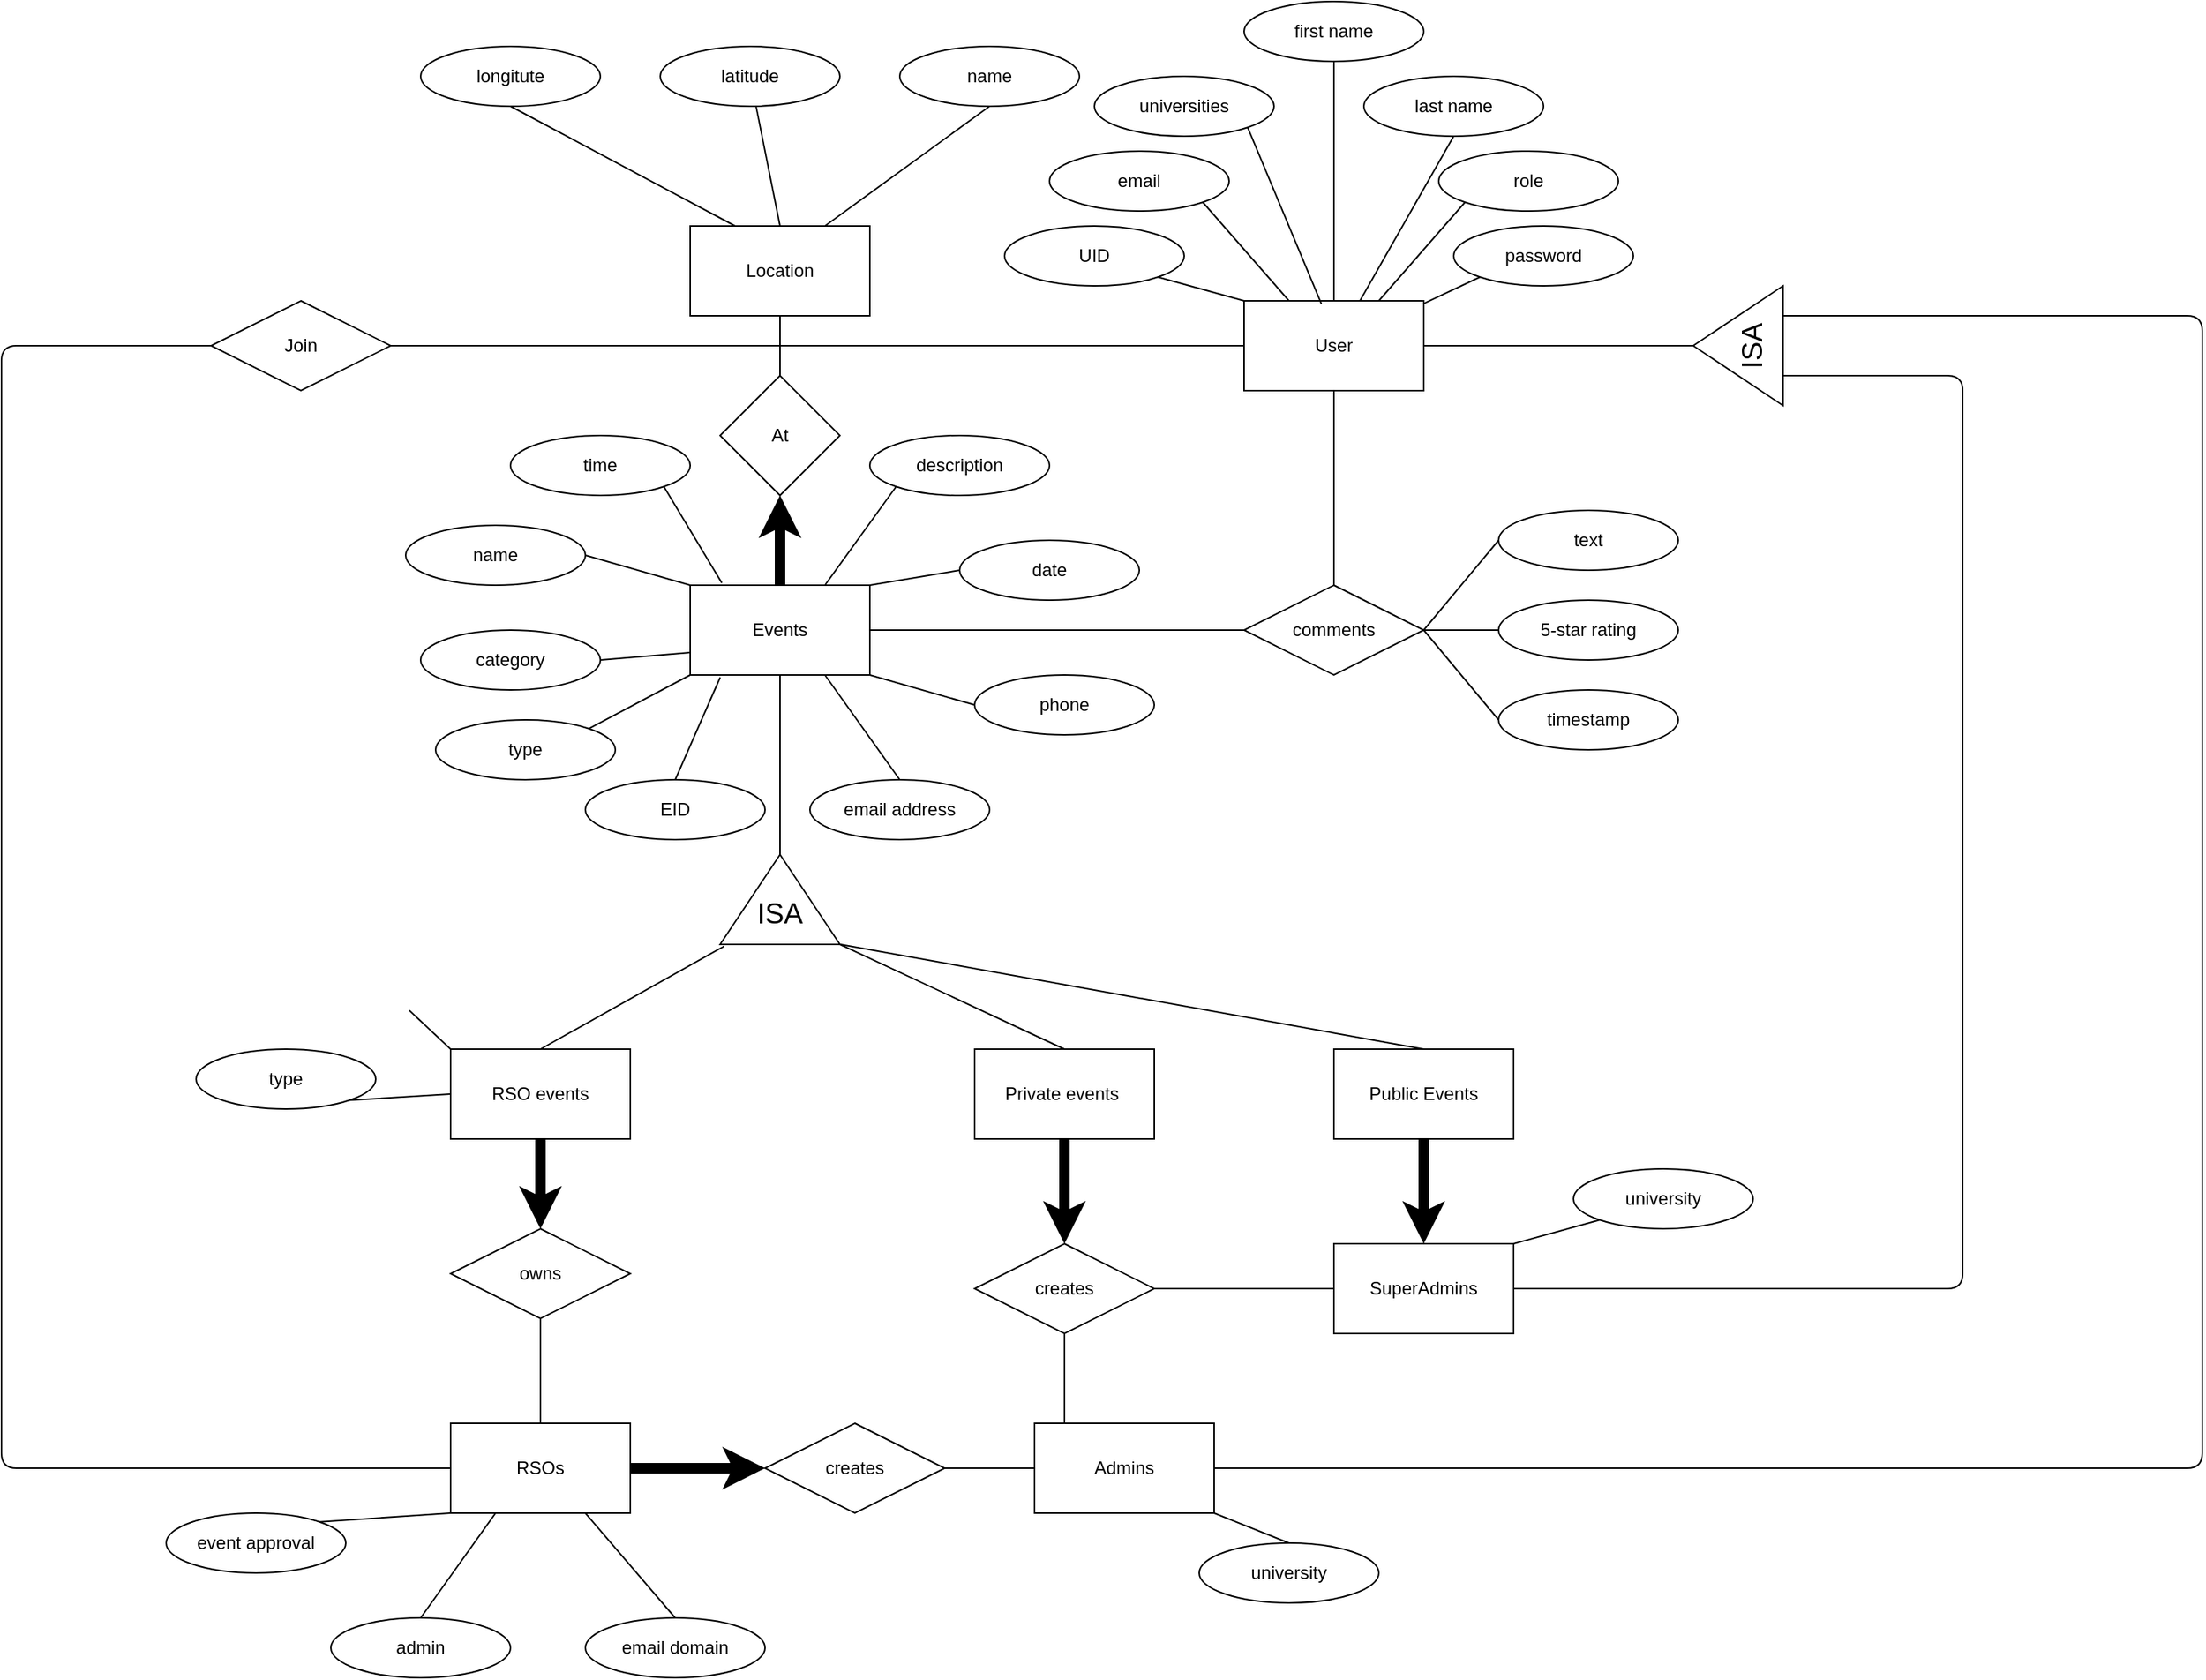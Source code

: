 <mxfile version="14.5.10" type="github">
  <diagram id="OoqbSdTcS4T9Gjm_1H5y" name="Page-1">
    <mxGraphModel dx="1483" dy="836" grid="1" gridSize="10" guides="1" tooltips="1" connect="1" arrows="1" fold="1" page="1" pageScale="1" pageWidth="1920" pageHeight="1200" math="0" shadow="0">
      <root>
        <mxCell id="0" />
        <mxCell id="1" parent="0" />
        <mxCell id="1sFvXLqLy-bslr1NdDsP-1" value="Location" style="rounded=0;whiteSpace=wrap;html=1;" parent="1" vertex="1">
          <mxGeometry x="550" y="330" width="120" height="60" as="geometry" />
        </mxCell>
        <mxCell id="1sFvXLqLy-bslr1NdDsP-3" value="longitute" style="ellipse;whiteSpace=wrap;html=1;" parent="1" vertex="1">
          <mxGeometry x="370" y="210" width="120" height="40" as="geometry" />
        </mxCell>
        <mxCell id="1sFvXLqLy-bslr1NdDsP-4" value="latitude" style="ellipse;whiteSpace=wrap;html=1;" parent="1" vertex="1">
          <mxGeometry x="530" y="210" width="120" height="40" as="geometry" />
        </mxCell>
        <mxCell id="1sFvXLqLy-bslr1NdDsP-5" value="name" style="ellipse;whiteSpace=wrap;html=1;" parent="1" vertex="1">
          <mxGeometry x="690" y="210" width="120" height="40" as="geometry" />
        </mxCell>
        <mxCell id="1sFvXLqLy-bslr1NdDsP-7" value="" style="endArrow=none;html=1;exitX=0.25;exitY=0;exitDx=0;exitDy=0;entryX=0.5;entryY=1;entryDx=0;entryDy=0;" parent="1" source="1sFvXLqLy-bslr1NdDsP-1" target="1sFvXLqLy-bslr1NdDsP-3" edge="1">
          <mxGeometry width="50" height="50" relative="1" as="geometry">
            <mxPoint x="1070" y="630" as="sourcePoint" />
            <mxPoint x="1120" y="580" as="targetPoint" />
          </mxGeometry>
        </mxCell>
        <mxCell id="1sFvXLqLy-bslr1NdDsP-8" value="" style="endArrow=none;html=1;entryX=0.5;entryY=0;entryDx=0;entryDy=0;" parent="1" source="1sFvXLqLy-bslr1NdDsP-4" target="1sFvXLqLy-bslr1NdDsP-1" edge="1">
          <mxGeometry width="50" height="50" relative="1" as="geometry">
            <mxPoint x="520" y="680" as="sourcePoint" />
            <mxPoint x="570" y="630" as="targetPoint" />
          </mxGeometry>
        </mxCell>
        <mxCell id="1sFvXLqLy-bslr1NdDsP-9" value="" style="endArrow=none;html=1;entryX=0.75;entryY=0;entryDx=0;entryDy=0;exitX=0.5;exitY=1;exitDx=0;exitDy=0;" parent="1" source="1sFvXLqLy-bslr1NdDsP-5" target="1sFvXLqLy-bslr1NdDsP-1" edge="1">
          <mxGeometry width="50" height="50" relative="1" as="geometry">
            <mxPoint x="620" y="600" as="sourcePoint" />
            <mxPoint x="670" y="550" as="targetPoint" />
          </mxGeometry>
        </mxCell>
        <mxCell id="1sFvXLqLy-bslr1NdDsP-10" value="At" style="rhombus;whiteSpace=wrap;html=1;" parent="1" vertex="1">
          <mxGeometry x="570" y="430" width="80" height="80" as="geometry" />
        </mxCell>
        <mxCell id="1sFvXLqLy-bslr1NdDsP-12" value="" style="endArrow=none;html=1;strokeWidth=1;exitX=0.5;exitY=0;exitDx=0;exitDy=0;entryX=0.5;entryY=1;entryDx=0;entryDy=0;" parent="1" source="1sFvXLqLy-bslr1NdDsP-10" target="1sFvXLqLy-bslr1NdDsP-1" edge="1">
          <mxGeometry width="50" height="50" relative="1" as="geometry">
            <mxPoint x="490" y="460" as="sourcePoint" />
            <mxPoint x="540" y="410" as="targetPoint" />
          </mxGeometry>
        </mxCell>
        <mxCell id="1sFvXLqLy-bslr1NdDsP-13" value="Events" style="rounded=0;whiteSpace=wrap;html=1;" parent="1" vertex="1">
          <mxGeometry x="550" y="570" width="120" height="60" as="geometry" />
        </mxCell>
        <mxCell id="1sFvXLqLy-bslr1NdDsP-14" value="" style="endArrow=classic;html=1;strokeWidth=7;exitX=0.5;exitY=0;exitDx=0;exitDy=0;entryX=0.5;entryY=1;entryDx=0;entryDy=0;" parent="1" source="1sFvXLqLy-bslr1NdDsP-13" target="1sFvXLqLy-bslr1NdDsP-10" edge="1">
          <mxGeometry width="50" height="50" relative="1" as="geometry">
            <mxPoint x="430" y="620" as="sourcePoint" />
            <mxPoint x="480" y="570" as="targetPoint" />
          </mxGeometry>
        </mxCell>
        <mxCell id="1sFvXLqLy-bslr1NdDsP-15" value="description" style="ellipse;whiteSpace=wrap;html=1;" parent="1" vertex="1">
          <mxGeometry x="670" y="470" width="120" height="40" as="geometry" />
        </mxCell>
        <mxCell id="1sFvXLqLy-bslr1NdDsP-16" value="date" style="ellipse;whiteSpace=wrap;html=1;" parent="1" vertex="1">
          <mxGeometry x="730" y="540" width="120" height="40" as="geometry" />
        </mxCell>
        <mxCell id="1sFvXLqLy-bslr1NdDsP-17" value="time" style="ellipse;whiteSpace=wrap;html=1;" parent="1" vertex="1">
          <mxGeometry x="430" y="470" width="120" height="40" as="geometry" />
        </mxCell>
        <mxCell id="1sFvXLqLy-bslr1NdDsP-18" value="name" style="ellipse;whiteSpace=wrap;html=1;" parent="1" vertex="1">
          <mxGeometry x="360" y="530" width="120" height="40" as="geometry" />
        </mxCell>
        <mxCell id="1sFvXLqLy-bslr1NdDsP-19" value="category" style="ellipse;whiteSpace=wrap;html=1;" parent="1" vertex="1">
          <mxGeometry x="370" y="600" width="120" height="40" as="geometry" />
        </mxCell>
        <mxCell id="1sFvXLqLy-bslr1NdDsP-20" value="phone" style="ellipse;whiteSpace=wrap;html=1;" parent="1" vertex="1">
          <mxGeometry x="740" y="630" width="120" height="40" as="geometry" />
        </mxCell>
        <mxCell id="1sFvXLqLy-bslr1NdDsP-21" value="email address" style="ellipse;whiteSpace=wrap;html=1;" parent="1" vertex="1">
          <mxGeometry x="630" y="700" width="120" height="40" as="geometry" />
        </mxCell>
        <mxCell id="1sFvXLqLy-bslr1NdDsP-22" value="" style="endArrow=none;html=1;strokeWidth=1;exitX=0;exitY=1;exitDx=0;exitDy=0;entryX=0.75;entryY=0;entryDx=0;entryDy=0;" parent="1" source="1sFvXLqLy-bslr1NdDsP-15" target="1sFvXLqLy-bslr1NdDsP-13" edge="1">
          <mxGeometry width="50" height="50" relative="1" as="geometry">
            <mxPoint x="410" y="760" as="sourcePoint" />
            <mxPoint x="460" y="710" as="targetPoint" />
          </mxGeometry>
        </mxCell>
        <mxCell id="1sFvXLqLy-bslr1NdDsP-23" value="" style="endArrow=none;html=1;strokeWidth=1;entryX=1;entryY=0;entryDx=0;entryDy=0;exitX=0;exitY=0.5;exitDx=0;exitDy=0;" parent="1" source="1sFvXLqLy-bslr1NdDsP-16" target="1sFvXLqLy-bslr1NdDsP-13" edge="1">
          <mxGeometry width="50" height="50" relative="1" as="geometry">
            <mxPoint x="420" y="770" as="sourcePoint" />
            <mxPoint x="470" y="720" as="targetPoint" />
          </mxGeometry>
        </mxCell>
        <mxCell id="1sFvXLqLy-bslr1NdDsP-24" value="" style="endArrow=none;html=1;strokeWidth=1;entryX=1;entryY=1;entryDx=0;entryDy=0;exitX=0;exitY=0.5;exitDx=0;exitDy=0;" parent="1" source="1sFvXLqLy-bslr1NdDsP-20" target="1sFvXLqLy-bslr1NdDsP-13" edge="1">
          <mxGeometry width="50" height="50" relative="1" as="geometry">
            <mxPoint x="430" y="780" as="sourcePoint" />
            <mxPoint x="480" y="730" as="targetPoint" />
          </mxGeometry>
        </mxCell>
        <mxCell id="1sFvXLqLy-bslr1NdDsP-25" value="" style="endArrow=none;html=1;strokeWidth=1;entryX=0.75;entryY=1;entryDx=0;entryDy=0;exitX=0.5;exitY=0;exitDx=0;exitDy=0;" parent="1" source="1sFvXLqLy-bslr1NdDsP-21" target="1sFvXLqLy-bslr1NdDsP-13" edge="1">
          <mxGeometry width="50" height="50" relative="1" as="geometry">
            <mxPoint x="440" y="790" as="sourcePoint" />
            <mxPoint x="490" y="740" as="targetPoint" />
          </mxGeometry>
        </mxCell>
        <mxCell id="1sFvXLqLy-bslr1NdDsP-26" value="" style="endArrow=none;html=1;strokeWidth=1;entryX=0.176;entryY=-0.026;entryDx=0;entryDy=0;entryPerimeter=0;exitX=1;exitY=1;exitDx=0;exitDy=0;" parent="1" source="1sFvXLqLy-bslr1NdDsP-17" target="1sFvXLqLy-bslr1NdDsP-13" edge="1">
          <mxGeometry width="50" height="50" relative="1" as="geometry">
            <mxPoint x="450" y="800" as="sourcePoint" />
            <mxPoint x="500" y="750" as="targetPoint" />
          </mxGeometry>
        </mxCell>
        <mxCell id="1sFvXLqLy-bslr1NdDsP-27" value="" style="endArrow=none;html=1;strokeWidth=1;entryX=0;entryY=0;entryDx=0;entryDy=0;exitX=1;exitY=0.5;exitDx=0;exitDy=0;" parent="1" source="1sFvXLqLy-bslr1NdDsP-18" target="1sFvXLqLy-bslr1NdDsP-13" edge="1">
          <mxGeometry width="50" height="50" relative="1" as="geometry">
            <mxPoint x="460" y="810" as="sourcePoint" />
            <mxPoint x="510" y="760" as="targetPoint" />
          </mxGeometry>
        </mxCell>
        <mxCell id="1sFvXLqLy-bslr1NdDsP-28" value="" style="endArrow=none;html=1;strokeWidth=1;entryX=0;entryY=0.75;entryDx=0;entryDy=0;exitX=1;exitY=0.5;exitDx=0;exitDy=0;" parent="1" source="1sFvXLqLy-bslr1NdDsP-19" target="1sFvXLqLy-bslr1NdDsP-13" edge="1">
          <mxGeometry width="50" height="50" relative="1" as="geometry">
            <mxPoint x="470" y="820" as="sourcePoint" />
            <mxPoint x="520" y="770" as="targetPoint" />
          </mxGeometry>
        </mxCell>
        <mxCell id="1sFvXLqLy-bslr1NdDsP-29" value="Join" style="rhombus;whiteSpace=wrap;html=1;" parent="1" vertex="1">
          <mxGeometry x="230" y="380" width="120" height="60" as="geometry" />
        </mxCell>
        <mxCell id="1sFvXLqLy-bslr1NdDsP-30" value="User" style="rounded=0;whiteSpace=wrap;html=1;" parent="1" vertex="1">
          <mxGeometry x="920" y="380" width="120" height="60" as="geometry" />
        </mxCell>
        <mxCell id="1sFvXLqLy-bslr1NdDsP-31" value="" style="endArrow=none;html=1;strokeWidth=1;exitX=1;exitY=0.5;exitDx=0;exitDy=0;entryX=0;entryY=0.5;entryDx=0;entryDy=0;" parent="1" source="1sFvXLqLy-bslr1NdDsP-29" target="1sFvXLqLy-bslr1NdDsP-30" edge="1">
          <mxGeometry width="50" height="50" relative="1" as="geometry">
            <mxPoint x="260" y="520" as="sourcePoint" />
            <mxPoint x="310" y="470" as="targetPoint" />
          </mxGeometry>
        </mxCell>
        <mxCell id="VM_1HZuykjOo2gR1_Nzt-12" style="edgeStyle=none;rounded=0;orthogonalLoop=1;jettySize=auto;html=1;exitX=1;exitY=1;exitDx=0;exitDy=0;entryX=0;entryY=0;entryDx=0;entryDy=0;endArrow=none;endFill=0;" edge="1" parent="1" source="1sFvXLqLy-bslr1NdDsP-32" target="1sFvXLqLy-bslr1NdDsP-30">
          <mxGeometry relative="1" as="geometry" />
        </mxCell>
        <mxCell id="1sFvXLqLy-bslr1NdDsP-32" value="UID" style="ellipse;whiteSpace=wrap;html=1;" parent="1" vertex="1">
          <mxGeometry x="760" y="330" width="120" height="40" as="geometry" />
        </mxCell>
        <mxCell id="VM_1HZuykjOo2gR1_Nzt-11" style="edgeStyle=none;rounded=0;orthogonalLoop=1;jettySize=auto;html=1;exitX=0;exitY=1;exitDx=0;exitDy=0;endArrow=none;endFill=0;" edge="1" parent="1" source="1sFvXLqLy-bslr1NdDsP-33" target="1sFvXLqLy-bslr1NdDsP-30">
          <mxGeometry relative="1" as="geometry" />
        </mxCell>
        <mxCell id="1sFvXLqLy-bslr1NdDsP-33" value="password" style="ellipse;whiteSpace=wrap;html=1;" parent="1" vertex="1">
          <mxGeometry x="1060" y="330" width="120" height="40" as="geometry" />
        </mxCell>
        <mxCell id="1sFvXLqLy-bslr1NdDsP-36" value="comments" style="rhombus;whiteSpace=wrap;html=1;" parent="1" vertex="1">
          <mxGeometry x="920" y="570" width="120" height="60" as="geometry" />
        </mxCell>
        <mxCell id="1sFvXLqLy-bslr1NdDsP-37" value="" style="endArrow=none;html=1;strokeWidth=1;entryX=0.5;entryY=0;entryDx=0;entryDy=0;" parent="1" source="1sFvXLqLy-bslr1NdDsP-30" target="1sFvXLqLy-bslr1NdDsP-36" edge="1">
          <mxGeometry width="50" height="50" relative="1" as="geometry">
            <mxPoint x="600" y="810" as="sourcePoint" />
            <mxPoint x="650" y="760" as="targetPoint" />
          </mxGeometry>
        </mxCell>
        <mxCell id="1sFvXLqLy-bslr1NdDsP-38" value="" style="endArrow=none;html=1;strokeWidth=1;entryX=0;entryY=0.5;entryDx=0;entryDy=0;exitX=1;exitY=0.5;exitDx=0;exitDy=0;" parent="1" source="1sFvXLqLy-bslr1NdDsP-13" target="1sFvXLqLy-bslr1NdDsP-36" edge="1">
          <mxGeometry width="50" height="50" relative="1" as="geometry">
            <mxPoint x="400" y="800" as="sourcePoint" />
            <mxPoint x="450" y="750" as="targetPoint" />
          </mxGeometry>
        </mxCell>
        <mxCell id="1sFvXLqLy-bslr1NdDsP-39" value="text" style="ellipse;whiteSpace=wrap;html=1;" parent="1" vertex="1">
          <mxGeometry x="1090" y="520" width="120" height="40" as="geometry" />
        </mxCell>
        <mxCell id="1sFvXLqLy-bslr1NdDsP-40" value="5-star rating" style="ellipse;whiteSpace=wrap;html=1;" parent="1" vertex="1">
          <mxGeometry x="1090" y="580" width="120" height="40" as="geometry" />
        </mxCell>
        <mxCell id="1sFvXLqLy-bslr1NdDsP-41" value="timestamp" style="ellipse;whiteSpace=wrap;html=1;" parent="1" vertex="1">
          <mxGeometry x="1090" y="640" width="120" height="40" as="geometry" />
        </mxCell>
        <mxCell id="1sFvXLqLy-bslr1NdDsP-42" value="" style="endArrow=none;html=1;strokeWidth=1;entryX=0;entryY=0.5;entryDx=0;entryDy=0;exitX=1;exitY=0.5;exitDx=0;exitDy=0;" parent="1" source="1sFvXLqLy-bslr1NdDsP-36" target="1sFvXLqLy-bslr1NdDsP-39" edge="1">
          <mxGeometry width="50" height="50" relative="1" as="geometry">
            <mxPoint x="570" y="790" as="sourcePoint" />
            <mxPoint x="620" y="740" as="targetPoint" />
          </mxGeometry>
        </mxCell>
        <mxCell id="1sFvXLqLy-bslr1NdDsP-43" value="" style="endArrow=none;html=1;strokeWidth=1;entryX=0;entryY=0.5;entryDx=0;entryDy=0;exitX=1;exitY=0.5;exitDx=0;exitDy=0;" parent="1" source="1sFvXLqLy-bslr1NdDsP-36" target="1sFvXLqLy-bslr1NdDsP-40" edge="1">
          <mxGeometry width="50" height="50" relative="1" as="geometry">
            <mxPoint x="580" y="800" as="sourcePoint" />
            <mxPoint x="630" y="750" as="targetPoint" />
          </mxGeometry>
        </mxCell>
        <mxCell id="1sFvXLqLy-bslr1NdDsP-44" value="" style="endArrow=none;html=1;strokeWidth=1;entryX=0;entryY=0.5;entryDx=0;entryDy=0;exitX=1;exitY=0.5;exitDx=0;exitDy=0;" parent="1" source="1sFvXLqLy-bslr1NdDsP-36" target="1sFvXLqLy-bslr1NdDsP-41" edge="1">
          <mxGeometry width="50" height="50" relative="1" as="geometry">
            <mxPoint x="590" y="810" as="sourcePoint" />
            <mxPoint x="640" y="760" as="targetPoint" />
          </mxGeometry>
        </mxCell>
        <mxCell id="1sFvXLqLy-bslr1NdDsP-46" value="" style="triangle;whiteSpace=wrap;html=1;rotation=-180;" parent="1" vertex="1">
          <mxGeometry x="1220" y="370" width="60" height="80" as="geometry" />
        </mxCell>
        <mxCell id="1sFvXLqLy-bslr1NdDsP-49" value="ISA" style="text;html=1;strokeColor=none;fillColor=none;align=center;verticalAlign=middle;whiteSpace=wrap;rounded=0;rotation=-90;strokeWidth=1;fontSize=19;" parent="1" vertex="1">
          <mxGeometry x="1240" y="400" width="40" height="20" as="geometry" />
        </mxCell>
        <mxCell id="1sFvXLqLy-bslr1NdDsP-50" value="" style="endArrow=none;html=1;strokeWidth=1;fontSize=19;entryX=1;entryY=0.5;entryDx=0;entryDy=0;exitX=1;exitY=0.5;exitDx=0;exitDy=0;" parent="1" source="1sFvXLqLy-bslr1NdDsP-30" target="1sFvXLqLy-bslr1NdDsP-46" edge="1">
          <mxGeometry width="50" height="50" relative="1" as="geometry">
            <mxPoint x="510" y="770" as="sourcePoint" />
            <mxPoint x="560" y="720" as="targetPoint" />
          </mxGeometry>
        </mxCell>
        <mxCell id="1sFvXLqLy-bslr1NdDsP-52" value="" style="triangle;whiteSpace=wrap;html=1;rotation=-180;direction=south;" parent="1" vertex="1">
          <mxGeometry x="570" y="750" width="80" height="60" as="geometry" />
        </mxCell>
        <mxCell id="1sFvXLqLy-bslr1NdDsP-53" value="ISA" style="text;html=1;strokeColor=none;fillColor=none;align=center;verticalAlign=middle;whiteSpace=wrap;rounded=0;rotation=0;strokeWidth=1;fontSize=19;" parent="1" vertex="1">
          <mxGeometry x="590" y="780" width="40" height="20" as="geometry" />
        </mxCell>
        <mxCell id="1sFvXLqLy-bslr1NdDsP-54" value="" style="endArrow=none;html=1;strokeWidth=1;fontSize=19;entryX=0.5;entryY=1;entryDx=0;entryDy=0;exitX=1;exitY=0.5;exitDx=0;exitDy=0;" parent="1" source="1sFvXLqLy-bslr1NdDsP-52" target="1sFvXLqLy-bslr1NdDsP-13" edge="1">
          <mxGeometry width="50" height="50" relative="1" as="geometry">
            <mxPoint x="360" y="880" as="sourcePoint" />
            <mxPoint x="410" y="830" as="targetPoint" />
          </mxGeometry>
        </mxCell>
        <mxCell id="1sFvXLqLy-bslr1NdDsP-55" value="Private events&amp;nbsp;" style="rounded=0;whiteSpace=wrap;html=1;" parent="1" vertex="1">
          <mxGeometry x="740" y="880" width="120" height="60" as="geometry" />
        </mxCell>
        <mxCell id="1sFvXLqLy-bslr1NdDsP-56" value="Public Events&lt;br&gt;" style="rounded=0;whiteSpace=wrap;html=1;" parent="1" vertex="1">
          <mxGeometry x="980" y="880" width="120" height="60" as="geometry" />
        </mxCell>
        <mxCell id="1sFvXLqLy-bslr1NdDsP-57" value="" style="endArrow=none;html=1;strokeWidth=1;fontSize=19;entryX=-0.021;entryY=0.032;entryDx=0;entryDy=0;entryPerimeter=0;exitX=0.5;exitY=0;exitDx=0;exitDy=0;" parent="1" source="1sFvXLqLy-bslr1NdDsP-60" target="1sFvXLqLy-bslr1NdDsP-52" edge="1">
          <mxGeometry width="50" height="50" relative="1" as="geometry">
            <mxPoint x="470" y="1000" as="sourcePoint" />
            <mxPoint x="520" y="950" as="targetPoint" />
          </mxGeometry>
        </mxCell>
        <mxCell id="1sFvXLqLy-bslr1NdDsP-58" value="" style="endArrow=none;html=1;strokeWidth=1;fontSize=19;exitX=0.5;exitY=0;exitDx=0;exitDy=0;" parent="1" source="1sFvXLqLy-bslr1NdDsP-55" edge="1">
          <mxGeometry width="50" height="50" relative="1" as="geometry">
            <mxPoint x="480" y="1010" as="sourcePoint" />
            <mxPoint x="650" y="810" as="targetPoint" />
          </mxGeometry>
        </mxCell>
        <mxCell id="1sFvXLqLy-bslr1NdDsP-59" value="" style="endArrow=none;html=1;strokeWidth=1;fontSize=19;entryX=0.002;entryY=0.996;entryDx=0;entryDy=0;entryPerimeter=0;exitX=0.5;exitY=0;exitDx=0;exitDy=0;" parent="1" source="1sFvXLqLy-bslr1NdDsP-56" target="1sFvXLqLy-bslr1NdDsP-52" edge="1">
          <mxGeometry width="50" height="50" relative="1" as="geometry">
            <mxPoint x="490" y="1020" as="sourcePoint" />
            <mxPoint x="540" y="970" as="targetPoint" />
          </mxGeometry>
        </mxCell>
        <mxCell id="1sFvXLqLy-bslr1NdDsP-60" value="RSO events" style="rounded=0;whiteSpace=wrap;html=1;" parent="1" vertex="1">
          <mxGeometry x="390" y="880" width="120" height="60" as="geometry" />
        </mxCell>
        <mxCell id="1sFvXLqLy-bslr1NdDsP-61" value="owns" style="rhombus;whiteSpace=wrap;html=1;" parent="1" vertex="1">
          <mxGeometry x="390" y="1000" width="120" height="60" as="geometry" />
        </mxCell>
        <mxCell id="1sFvXLqLy-bslr1NdDsP-62" value="" style="endArrow=classic;html=1;strokeWidth=7;exitX=0.5;exitY=1;exitDx=0;exitDy=0;entryX=0.5;entryY=0;entryDx=0;entryDy=0;" parent="1" source="1sFvXLqLy-bslr1NdDsP-60" target="1sFvXLqLy-bslr1NdDsP-61" edge="1">
          <mxGeometry width="50" height="50" relative="1" as="geometry">
            <mxPoint x="620" y="580" as="sourcePoint" />
            <mxPoint x="620" y="520" as="targetPoint" />
          </mxGeometry>
        </mxCell>
        <mxCell id="1sFvXLqLy-bslr1NdDsP-63" value="RSOs" style="rounded=0;whiteSpace=wrap;html=1;" parent="1" vertex="1">
          <mxGeometry x="390" y="1130" width="120" height="60" as="geometry" />
        </mxCell>
        <mxCell id="1sFvXLqLy-bslr1NdDsP-65" value="" style="endArrow=none;html=1;strokeWidth=1;fontSize=19;entryX=0.5;entryY=0;entryDx=0;entryDy=0;exitX=0.5;exitY=1;exitDx=0;exitDy=0;" parent="1" source="1sFvXLqLy-bslr1NdDsP-61" target="1sFvXLqLy-bslr1NdDsP-63" edge="1">
          <mxGeometry width="50" height="50" relative="1" as="geometry">
            <mxPoint x="170" y="1080" as="sourcePoint" />
            <mxPoint x="220" y="1030" as="targetPoint" />
          </mxGeometry>
        </mxCell>
        <mxCell id="1sFvXLqLy-bslr1NdDsP-66" value="" style="endArrow=none;html=1;strokeWidth=1;fontSize=19;entryX=0;entryY=0.5;entryDx=0;entryDy=0;exitX=0;exitY=0.5;exitDx=0;exitDy=0;" parent="1" source="1sFvXLqLy-bslr1NdDsP-29" target="1sFvXLqLy-bslr1NdDsP-63" edge="1">
          <mxGeometry width="50" height="50" relative="1" as="geometry">
            <mxPoint x="180.0" y="1090" as="sourcePoint" />
            <mxPoint x="230.0" y="1040" as="targetPoint" />
            <Array as="points">
              <mxPoint x="90" y="410" />
              <mxPoint x="90" y="1160" />
            </Array>
          </mxGeometry>
        </mxCell>
        <mxCell id="1sFvXLqLy-bslr1NdDsP-67" value="admin" style="ellipse;whiteSpace=wrap;html=1;" parent="1" vertex="1">
          <mxGeometry x="310" y="1260" width="120" height="40" as="geometry" />
        </mxCell>
        <mxCell id="1sFvXLqLy-bslr1NdDsP-68" value="email domain" style="ellipse;whiteSpace=wrap;html=1;" parent="1" vertex="1">
          <mxGeometry x="480" y="1260" width="120" height="40" as="geometry" />
        </mxCell>
        <mxCell id="1sFvXLqLy-bslr1NdDsP-70" value="" style="endArrow=none;html=1;strokeWidth=1;fontSize=19;exitX=0.5;exitY=0;exitDx=0;exitDy=0;entryX=0.25;entryY=1;entryDx=0;entryDy=0;" parent="1" source="1sFvXLqLy-bslr1NdDsP-67" target="1sFvXLqLy-bslr1NdDsP-63" edge="1">
          <mxGeometry width="50" height="50" relative="1" as="geometry">
            <mxPoint x="280" y="1050" as="sourcePoint" />
            <mxPoint x="330" y="1000" as="targetPoint" />
          </mxGeometry>
        </mxCell>
        <mxCell id="1sFvXLqLy-bslr1NdDsP-71" value="" style="endArrow=none;html=1;strokeWidth=1;fontSize=19;entryX=0.75;entryY=1;entryDx=0;entryDy=0;exitX=0.5;exitY=0;exitDx=0;exitDy=0;" parent="1" source="1sFvXLqLy-bslr1NdDsP-68" target="1sFvXLqLy-bslr1NdDsP-63" edge="1">
          <mxGeometry width="50" height="50" relative="1" as="geometry">
            <mxPoint x="290.0" y="1060" as="sourcePoint" />
            <mxPoint x="340.0" y="1010" as="targetPoint" />
          </mxGeometry>
        </mxCell>
        <mxCell id="1sFvXLqLy-bslr1NdDsP-72" value="creates" style="rhombus;whiteSpace=wrap;html=1;" parent="1" vertex="1">
          <mxGeometry x="600" y="1130" width="120" height="60" as="geometry" />
        </mxCell>
        <mxCell id="1sFvXLqLy-bslr1NdDsP-73" value="" style="endArrow=classic;html=1;strokeWidth=7;exitX=1;exitY=0.5;exitDx=0;exitDy=0;entryX=0;entryY=0.5;entryDx=0;entryDy=0;" parent="1" source="1sFvXLqLy-bslr1NdDsP-63" target="1sFvXLqLy-bslr1NdDsP-72" edge="1">
          <mxGeometry width="50" height="50" relative="1" as="geometry">
            <mxPoint x="460" y="950" as="sourcePoint" />
            <mxPoint x="460" y="1010" as="targetPoint" />
          </mxGeometry>
        </mxCell>
        <mxCell id="1sFvXLqLy-bslr1NdDsP-74" value="Admins" style="rounded=0;whiteSpace=wrap;html=1;" parent="1" vertex="1">
          <mxGeometry x="780" y="1130" width="120" height="60" as="geometry" />
        </mxCell>
        <mxCell id="1sFvXLqLy-bslr1NdDsP-76" value="" style="endArrow=none;html=1;strokeWidth=1;fontSize=19;entryX=0;entryY=0.5;entryDx=0;entryDy=0;exitX=1;exitY=0.5;exitDx=0;exitDy=0;" parent="1" source="1sFvXLqLy-bslr1NdDsP-72" target="1sFvXLqLy-bslr1NdDsP-74" edge="1">
          <mxGeometry width="50" height="50" relative="1" as="geometry">
            <mxPoint x="180.0" y="1080" as="sourcePoint" />
            <mxPoint x="230.0" y="1030" as="targetPoint" />
          </mxGeometry>
        </mxCell>
        <mxCell id="1sFvXLqLy-bslr1NdDsP-78" value="creates" style="rhombus;whiteSpace=wrap;html=1;" parent="1" vertex="1">
          <mxGeometry x="740" y="1010" width="120" height="60" as="geometry" />
        </mxCell>
        <mxCell id="1sFvXLqLy-bslr1NdDsP-79" value="" style="endArrow=classic;html=1;strokeWidth=7;exitX=0.5;exitY=1;exitDx=0;exitDy=0;entryX=0.5;entryY=0;entryDx=0;entryDy=0;" parent="1" source="1sFvXLqLy-bslr1NdDsP-55" target="1sFvXLqLy-bslr1NdDsP-78" edge="1">
          <mxGeometry width="50" height="50" relative="1" as="geometry">
            <mxPoint x="460" y="950" as="sourcePoint" />
            <mxPoint x="460" y="1010" as="targetPoint" />
          </mxGeometry>
        </mxCell>
        <mxCell id="1sFvXLqLy-bslr1NdDsP-80" value="" style="endArrow=none;html=1;strokeWidth=1;fontSize=19;entryX=0.5;entryY=1;entryDx=0;entryDy=0;" parent="1" target="1sFvXLqLy-bslr1NdDsP-78" edge="1">
          <mxGeometry width="50" height="50" relative="1" as="geometry">
            <mxPoint x="800" y="1130" as="sourcePoint" />
            <mxPoint x="230.0" y="1030" as="targetPoint" />
          </mxGeometry>
        </mxCell>
        <mxCell id="1sFvXLqLy-bslr1NdDsP-81" value="SuperAdmins" style="rounded=0;whiteSpace=wrap;html=1;" parent="1" vertex="1">
          <mxGeometry x="980" y="1010" width="120" height="60" as="geometry" />
        </mxCell>
        <mxCell id="1sFvXLqLy-bslr1NdDsP-82" value="" style="endArrow=none;html=1;strokeWidth=1;fontSize=19;entryX=0;entryY=0.5;entryDx=0;entryDy=0;exitX=1;exitY=0.5;exitDx=0;exitDy=0;" parent="1" source="1sFvXLqLy-bslr1NdDsP-78" target="1sFvXLqLy-bslr1NdDsP-81" edge="1">
          <mxGeometry width="50" height="50" relative="1" as="geometry">
            <mxPoint x="180.0" y="1080" as="sourcePoint" />
            <mxPoint x="230.0" y="1030" as="targetPoint" />
          </mxGeometry>
        </mxCell>
        <mxCell id="1sFvXLqLy-bslr1NdDsP-83" value="" style="endArrow=classic;html=1;strokeWidth=7;exitX=0.5;exitY=1;exitDx=0;exitDy=0;entryX=0.5;entryY=0;entryDx=0;entryDy=0;" parent="1" source="1sFvXLqLy-bslr1NdDsP-56" target="1sFvXLqLy-bslr1NdDsP-81" edge="1">
          <mxGeometry width="50" height="50" relative="1" as="geometry">
            <mxPoint x="810" y="950" as="sourcePoint" />
            <mxPoint x="810" y="1020" as="targetPoint" />
          </mxGeometry>
        </mxCell>
        <mxCell id="1sFvXLqLy-bslr1NdDsP-84" value="" style="endArrow=none;html=1;strokeWidth=1;fontSize=19;entryX=1;entryY=0.5;entryDx=0;entryDy=0;exitX=0;exitY=0.25;exitDx=0;exitDy=0;" parent="1" source="1sFvXLqLy-bslr1NdDsP-46" target="1sFvXLqLy-bslr1NdDsP-81" edge="1">
          <mxGeometry width="50" height="50" relative="1" as="geometry">
            <mxPoint x="1210" y="860" as="sourcePoint" />
            <mxPoint x="230.0" y="1030" as="targetPoint" />
            <Array as="points">
              <mxPoint x="1400" y="430" />
              <mxPoint x="1400" y="1040" />
            </Array>
          </mxGeometry>
        </mxCell>
        <mxCell id="1sFvXLqLy-bslr1NdDsP-85" value="" style="endArrow=none;html=1;strokeWidth=1;fontSize=19;entryX=1;entryY=0.5;entryDx=0;entryDy=0;exitX=0;exitY=0.75;exitDx=0;exitDy=0;" parent="1" source="1sFvXLqLy-bslr1NdDsP-46" target="1sFvXLqLy-bslr1NdDsP-74" edge="1">
          <mxGeometry width="50" height="50" relative="1" as="geometry">
            <mxPoint x="1090" y="1130" as="sourcePoint" />
            <mxPoint x="240.0" y="1040" as="targetPoint" />
            <Array as="points">
              <mxPoint x="1560" y="390" />
              <mxPoint x="1560" y="1160" />
            </Array>
          </mxGeometry>
        </mxCell>
        <mxCell id="VM_1HZuykjOo2gR1_Nzt-10" style="edgeStyle=none;rounded=0;orthogonalLoop=1;jettySize=auto;html=1;exitX=0.5;exitY=1;exitDx=0;exitDy=0;entryX=0.5;entryY=0;entryDx=0;entryDy=0;endArrow=none;endFill=0;" edge="1" parent="1" source="VM_1HZuykjOo2gR1_Nzt-1" target="1sFvXLqLy-bslr1NdDsP-30">
          <mxGeometry relative="1" as="geometry" />
        </mxCell>
        <mxCell id="VM_1HZuykjOo2gR1_Nzt-1" value="first name" style="ellipse;whiteSpace=wrap;html=1;" vertex="1" parent="1">
          <mxGeometry x="920" y="180" width="120" height="40" as="geometry" />
        </mxCell>
        <mxCell id="VM_1HZuykjOo2gR1_Nzt-7" style="edgeStyle=none;rounded=0;orthogonalLoop=1;jettySize=auto;html=1;exitX=0;exitY=1;exitDx=0;exitDy=0;endArrow=none;endFill=0;" edge="1" parent="1" source="VM_1HZuykjOo2gR1_Nzt-2">
          <mxGeometry relative="1" as="geometry">
            <mxPoint x="1010" y="380" as="targetPoint" />
          </mxGeometry>
        </mxCell>
        <mxCell id="VM_1HZuykjOo2gR1_Nzt-2" value="role" style="ellipse;whiteSpace=wrap;html=1;" vertex="1" parent="1">
          <mxGeometry x="1050" y="280" width="120" height="40" as="geometry" />
        </mxCell>
        <mxCell id="VM_1HZuykjOo2gR1_Nzt-6" style="rounded=0;orthogonalLoop=1;jettySize=auto;html=1;exitX=1;exitY=1;exitDx=0;exitDy=0;entryX=0.25;entryY=0;entryDx=0;entryDy=0;endArrow=none;endFill=0;" edge="1" parent="1" source="VM_1HZuykjOo2gR1_Nzt-3" target="1sFvXLqLy-bslr1NdDsP-30">
          <mxGeometry relative="1" as="geometry" />
        </mxCell>
        <mxCell id="VM_1HZuykjOo2gR1_Nzt-3" value="email" style="ellipse;whiteSpace=wrap;html=1;" vertex="1" parent="1">
          <mxGeometry x="790" y="280" width="120" height="40" as="geometry" />
        </mxCell>
        <mxCell id="VM_1HZuykjOo2gR1_Nzt-8" style="edgeStyle=none;rounded=0;orthogonalLoop=1;jettySize=auto;html=1;exitX=0.5;exitY=1;exitDx=0;exitDy=0;entryX=0.643;entryY=0.007;entryDx=0;entryDy=0;entryPerimeter=0;endArrow=none;endFill=0;" edge="1" parent="1" source="VM_1HZuykjOo2gR1_Nzt-4" target="1sFvXLqLy-bslr1NdDsP-30">
          <mxGeometry relative="1" as="geometry" />
        </mxCell>
        <mxCell id="VM_1HZuykjOo2gR1_Nzt-4" value="last name" style="ellipse;whiteSpace=wrap;html=1;" vertex="1" parent="1">
          <mxGeometry x="1000" y="230" width="120" height="40" as="geometry" />
        </mxCell>
        <mxCell id="VM_1HZuykjOo2gR1_Nzt-9" style="edgeStyle=none;rounded=0;orthogonalLoop=1;jettySize=auto;html=1;exitX=1;exitY=1;exitDx=0;exitDy=0;entryX=0.43;entryY=0.033;entryDx=0;entryDy=0;entryPerimeter=0;endArrow=none;endFill=0;" edge="1" parent="1" source="VM_1HZuykjOo2gR1_Nzt-5" target="1sFvXLqLy-bslr1NdDsP-30">
          <mxGeometry relative="1" as="geometry" />
        </mxCell>
        <mxCell id="VM_1HZuykjOo2gR1_Nzt-5" value="universities" style="ellipse;whiteSpace=wrap;html=1;" vertex="1" parent="1">
          <mxGeometry x="820" y="230" width="120" height="40" as="geometry" />
        </mxCell>
        <mxCell id="VM_1HZuykjOo2gR1_Nzt-14" style="edgeStyle=none;rounded=0;orthogonalLoop=1;jettySize=auto;html=1;exitX=1;exitY=0;exitDx=0;exitDy=0;entryX=0;entryY=1;entryDx=0;entryDy=0;endArrow=none;endFill=0;" edge="1" parent="1" source="VM_1HZuykjOo2gR1_Nzt-13" target="1sFvXLqLy-bslr1NdDsP-13">
          <mxGeometry relative="1" as="geometry" />
        </mxCell>
        <mxCell id="VM_1HZuykjOo2gR1_Nzt-13" value="type" style="ellipse;whiteSpace=wrap;html=1;" vertex="1" parent="1">
          <mxGeometry x="380" y="660" width="120" height="40" as="geometry" />
        </mxCell>
        <mxCell id="VM_1HZuykjOo2gR1_Nzt-16" style="edgeStyle=none;rounded=0;orthogonalLoop=1;jettySize=auto;html=1;exitX=0.5;exitY=0;exitDx=0;exitDy=0;entryX=0.167;entryY=1.027;entryDx=0;entryDy=0;entryPerimeter=0;endArrow=none;endFill=0;" edge="1" parent="1" source="VM_1HZuykjOo2gR1_Nzt-15" target="1sFvXLqLy-bslr1NdDsP-13">
          <mxGeometry relative="1" as="geometry" />
        </mxCell>
        <mxCell id="VM_1HZuykjOo2gR1_Nzt-15" value="EID" style="ellipse;whiteSpace=wrap;html=1;" vertex="1" parent="1">
          <mxGeometry x="480" y="700" width="120" height="40" as="geometry" />
        </mxCell>
        <mxCell id="VM_1HZuykjOo2gR1_Nzt-18" style="edgeStyle=none;rounded=0;orthogonalLoop=1;jettySize=auto;html=1;exitX=0;exitY=1;exitDx=0;exitDy=0;entryX=1;entryY=0;entryDx=0;entryDy=0;endArrow=none;endFill=0;" edge="1" parent="1" source="VM_1HZuykjOo2gR1_Nzt-17" target="1sFvXLqLy-bslr1NdDsP-81">
          <mxGeometry relative="1" as="geometry" />
        </mxCell>
        <mxCell id="VM_1HZuykjOo2gR1_Nzt-17" value="university" style="ellipse;whiteSpace=wrap;html=1;" vertex="1" parent="1">
          <mxGeometry x="1140" y="960" width="120" height="40" as="geometry" />
        </mxCell>
        <mxCell id="VM_1HZuykjOo2gR1_Nzt-20" style="edgeStyle=none;rounded=0;orthogonalLoop=1;jettySize=auto;html=1;exitX=1;exitY=1;exitDx=0;exitDy=0;entryX=0;entryY=0;entryDx=0;entryDy=0;endArrow=none;endFill=0;" edge="1" parent="1" target="1sFvXLqLy-bslr1NdDsP-60">
          <mxGeometry relative="1" as="geometry">
            <mxPoint x="362.426" y="854.142" as="sourcePoint" />
          </mxGeometry>
        </mxCell>
        <mxCell id="VM_1HZuykjOo2gR1_Nzt-22" style="edgeStyle=none;rounded=0;orthogonalLoop=1;jettySize=auto;html=1;exitX=1;exitY=1;exitDx=0;exitDy=0;entryX=0;entryY=0.5;entryDx=0;entryDy=0;endArrow=none;endFill=0;" edge="1" parent="1" source="VM_1HZuykjOo2gR1_Nzt-21" target="1sFvXLqLy-bslr1NdDsP-60">
          <mxGeometry relative="1" as="geometry" />
        </mxCell>
        <mxCell id="VM_1HZuykjOo2gR1_Nzt-21" value="type" style="ellipse;whiteSpace=wrap;html=1;" vertex="1" parent="1">
          <mxGeometry x="220" y="880" width="120" height="40" as="geometry" />
        </mxCell>
        <mxCell id="VM_1HZuykjOo2gR1_Nzt-24" style="edgeStyle=none;rounded=0;orthogonalLoop=1;jettySize=auto;html=1;exitX=0.5;exitY=0;exitDx=0;exitDy=0;entryX=1;entryY=1;entryDx=0;entryDy=0;endArrow=none;endFill=0;" edge="1" parent="1" source="VM_1HZuykjOo2gR1_Nzt-23" target="1sFvXLqLy-bslr1NdDsP-74">
          <mxGeometry relative="1" as="geometry" />
        </mxCell>
        <mxCell id="VM_1HZuykjOo2gR1_Nzt-23" value="university" style="ellipse;whiteSpace=wrap;html=1;" vertex="1" parent="1">
          <mxGeometry x="890" y="1210" width="120" height="40" as="geometry" />
        </mxCell>
        <mxCell id="VM_1HZuykjOo2gR1_Nzt-26" style="edgeStyle=none;rounded=0;orthogonalLoop=1;jettySize=auto;html=1;exitX=1;exitY=0;exitDx=0;exitDy=0;entryX=0;entryY=1;entryDx=0;entryDy=0;endArrow=none;endFill=0;" edge="1" parent="1" source="VM_1HZuykjOo2gR1_Nzt-25" target="1sFvXLqLy-bslr1NdDsP-63">
          <mxGeometry relative="1" as="geometry" />
        </mxCell>
        <mxCell id="VM_1HZuykjOo2gR1_Nzt-25" value="event approval" style="ellipse;whiteSpace=wrap;html=1;" vertex="1" parent="1">
          <mxGeometry x="200" y="1190" width="120" height="40" as="geometry" />
        </mxCell>
      </root>
    </mxGraphModel>
  </diagram>
</mxfile>
